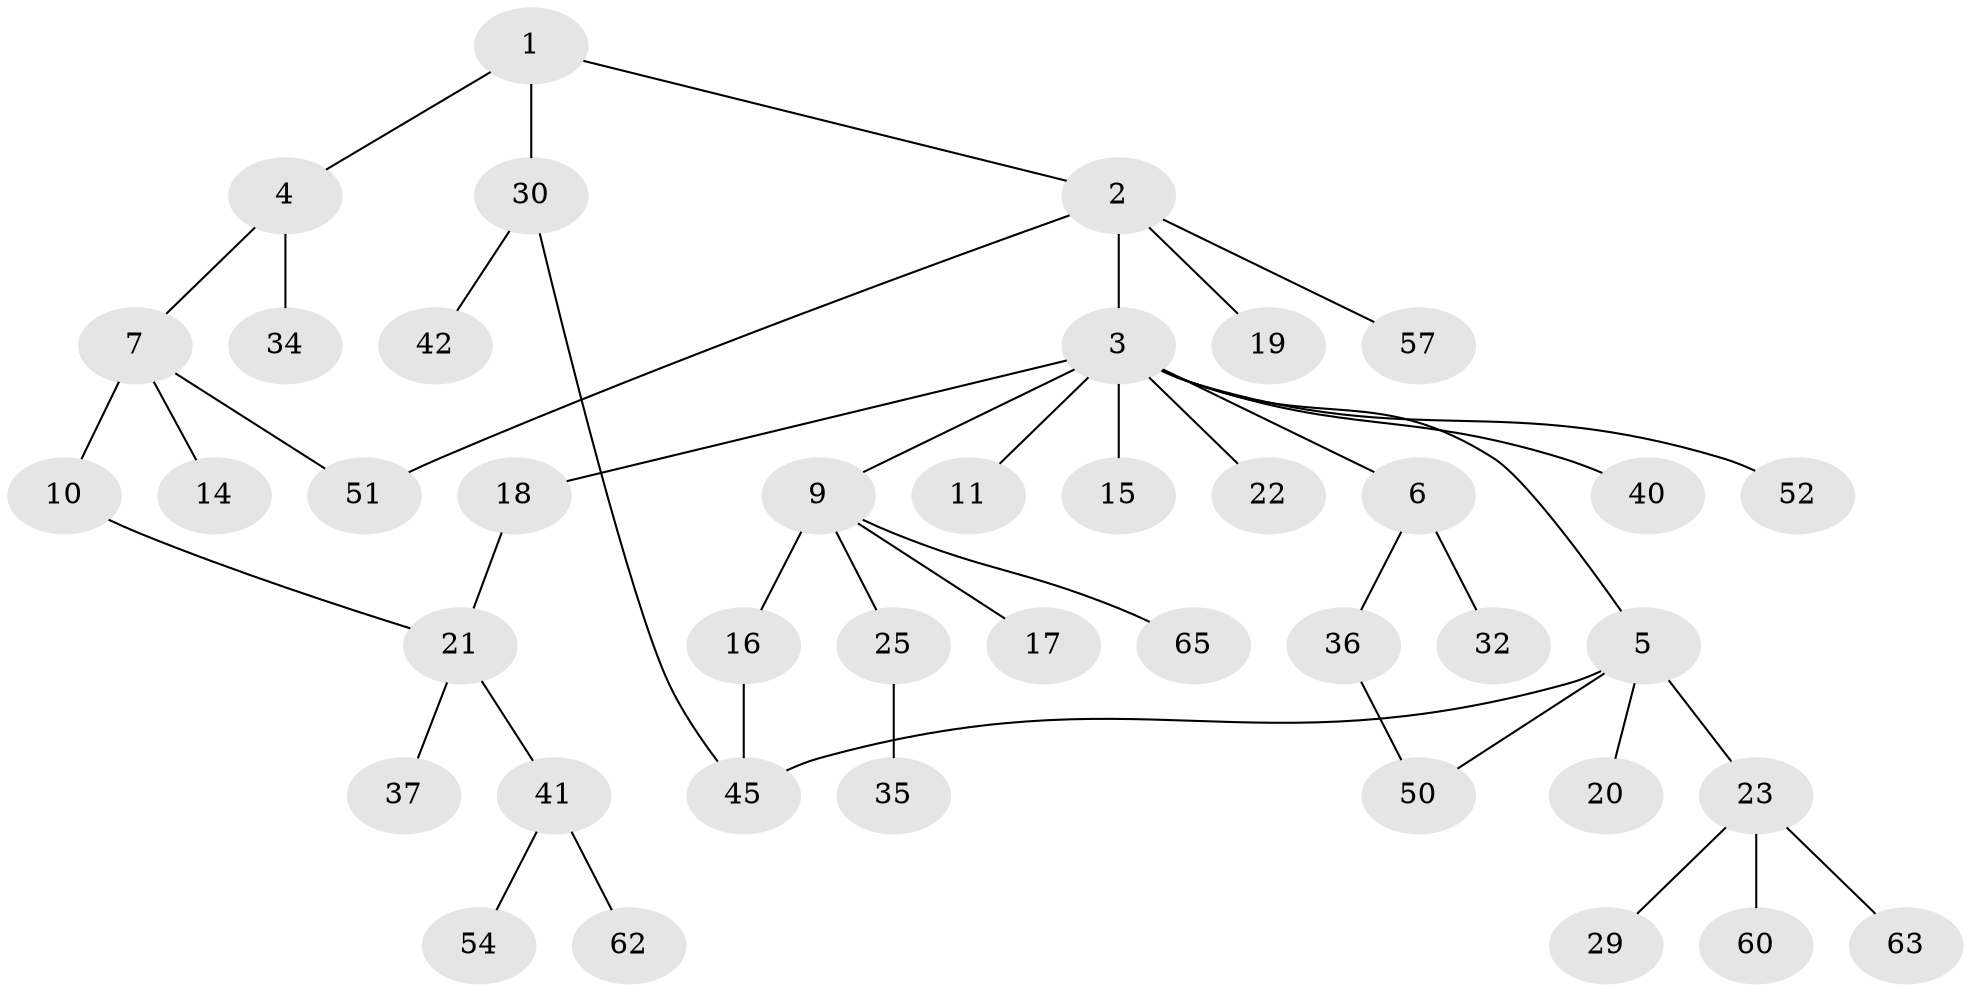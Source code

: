 // Generated by graph-tools (version 1.1) at 2025/51/02/27/25 19:51:37]
// undirected, 41 vertices, 45 edges
graph export_dot {
graph [start="1"]
  node [color=gray90,style=filled];
  1;
  2 [super="+12"];
  3 [super="+8"];
  4 [super="+38"];
  5 [super="+31"];
  6 [super="+26"];
  7 [super="+33"];
  9 [super="+13"];
  10;
  11 [super="+55"];
  14 [super="+28"];
  15 [super="+43"];
  16;
  17;
  18 [super="+49"];
  19 [super="+48"];
  20 [super="+53"];
  21 [super="+24"];
  22;
  23 [super="+27"];
  25 [super="+39"];
  29;
  30 [super="+64"];
  32;
  34 [super="+47"];
  35 [super="+58"];
  36;
  37 [super="+46"];
  40;
  41 [super="+44"];
  42;
  45 [super="+56"];
  50 [super="+59"];
  51 [super="+61"];
  52;
  54;
  57;
  60;
  62;
  63;
  65;
  1 -- 2;
  1 -- 4;
  1 -- 30;
  2 -- 3 [weight=2];
  2 -- 19;
  2 -- 57;
  2 -- 51;
  3 -- 5;
  3 -- 6;
  3 -- 40;
  3 -- 9;
  3 -- 11;
  3 -- 15;
  3 -- 18;
  3 -- 52;
  3 -- 22;
  4 -- 7;
  4 -- 34;
  5 -- 20;
  5 -- 23;
  5 -- 45;
  5 -- 50;
  6 -- 32;
  6 -- 36;
  7 -- 10;
  7 -- 14;
  7 -- 51;
  9 -- 16;
  9 -- 17;
  9 -- 25;
  9 -- 65;
  10 -- 21;
  16 -- 45;
  18 -- 21;
  21 -- 37;
  21 -- 41;
  23 -- 63;
  23 -- 60;
  23 -- 29;
  25 -- 35;
  30 -- 42;
  30 -- 45;
  36 -- 50;
  41 -- 54;
  41 -- 62;
}
